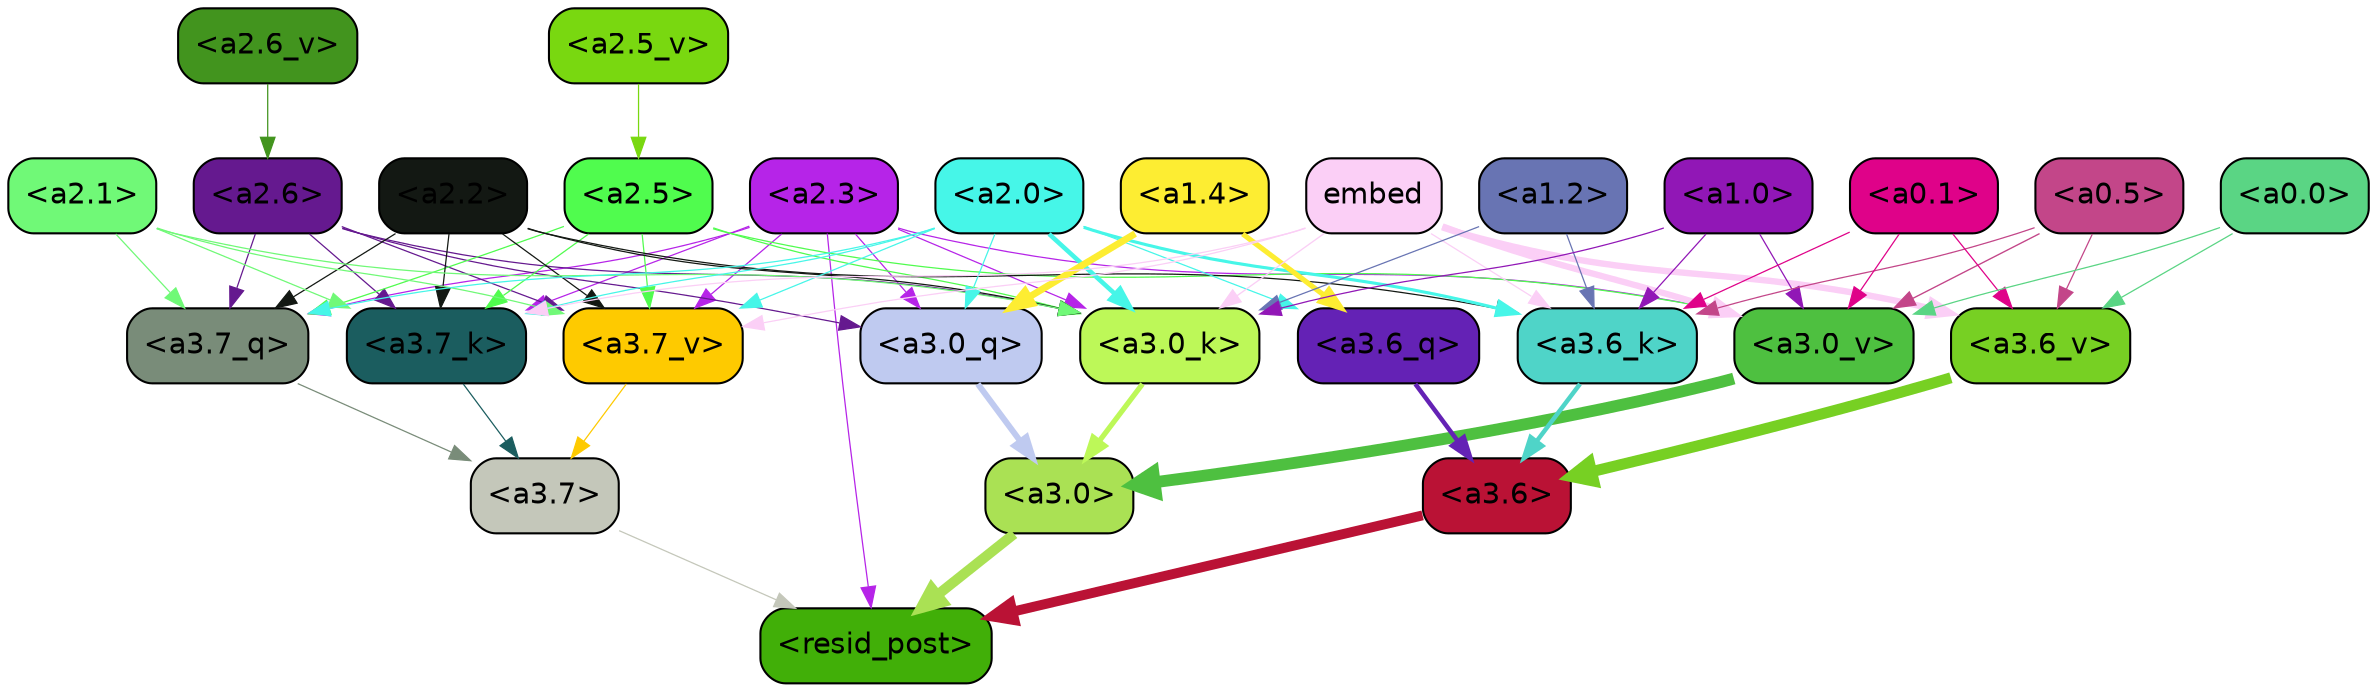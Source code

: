 strict digraph "" {
	graph [bgcolor=transparent,
		layout=dot,
		overlap=false,
		splines=true
	];
	"<a3.7>"	[color=black,
		fillcolor="#c4c7ba",
		fontname=Helvetica,
		shape=box,
		style="filled, rounded"];
	"<resid_post>"	[color=black,
		fillcolor="#41af08",
		fontname=Helvetica,
		shape=box,
		style="filled, rounded"];
	"<a3.7>" -> "<resid_post>"	[color="#c4c7ba",
		penwidth=0.6];
	"<a3.6>"	[color=black,
		fillcolor="#ba1235",
		fontname=Helvetica,
		shape=box,
		style="filled, rounded"];
	"<a3.6>" -> "<resid_post>"	[color="#ba1235",
		penwidth=4.7534414529800415];
	"<a3.0>"	[color=black,
		fillcolor="#aae154",
		fontname=Helvetica,
		shape=box,
		style="filled, rounded"];
	"<a3.0>" -> "<resid_post>"	[color="#aae154",
		penwidth=4.898576855659485];
	"<a2.3>"	[color=black,
		fillcolor="#b624e8",
		fontname=Helvetica,
		shape=box,
		style="filled, rounded"];
	"<a2.3>" -> "<resid_post>"	[color="#b624e8",
		penwidth=0.6];
	"<a3.7_q>"	[color=black,
		fillcolor="#798c79",
		fontname=Helvetica,
		shape=box,
		style="filled, rounded"];
	"<a2.3>" -> "<a3.7_q>"	[color="#b624e8",
		penwidth=0.6];
	"<a3.0_q>"	[color=black,
		fillcolor="#bfcaf0",
		fontname=Helvetica,
		shape=box,
		style="filled, rounded"];
	"<a2.3>" -> "<a3.0_q>"	[color="#b624e8",
		penwidth=0.6];
	"<a3.7_k>"	[color=black,
		fillcolor="#1b5d5f",
		fontname=Helvetica,
		shape=box,
		style="filled, rounded"];
	"<a2.3>" -> "<a3.7_k>"	[color="#b624e8",
		penwidth=0.6];
	"<a3.0_k>"	[color=black,
		fillcolor="#bdf858",
		fontname=Helvetica,
		shape=box,
		style="filled, rounded"];
	"<a2.3>" -> "<a3.0_k>"	[color="#b624e8",
		penwidth=0.6];
	"<a3.7_v>"	[color=black,
		fillcolor="#feca00",
		fontname=Helvetica,
		shape=box,
		style="filled, rounded"];
	"<a2.3>" -> "<a3.7_v>"	[color="#b624e8",
		penwidth=0.6];
	"<a3.0_v>"	[color=black,
		fillcolor="#4ec040",
		fontname=Helvetica,
		shape=box,
		style="filled, rounded"];
	"<a2.3>" -> "<a3.0_v>"	[color="#b624e8",
		penwidth=0.6];
	"<a3.7_q>" -> "<a3.7>"	[color="#798c79",
		penwidth=0.6];
	"<a3.6_q>"	[color=black,
		fillcolor="#6422b5",
		fontname=Helvetica,
		shape=box,
		style="filled, rounded"];
	"<a3.6_q>" -> "<a3.6>"	[color="#6422b5",
		penwidth=2.160832464694977];
	"<a3.0_q>" -> "<a3.0>"	[color="#bfcaf0",
		penwidth=2.870753765106201];
	"<a3.7_k>" -> "<a3.7>"	[color="#1b5d5f",
		penwidth=0.6];
	"<a3.6_k>"	[color=black,
		fillcolor="#4fd4c8",
		fontname=Helvetica,
		shape=box,
		style="filled, rounded"];
	"<a3.6_k>" -> "<a3.6>"	[color="#4fd4c8",
		penwidth=2.13908451795578];
	"<a3.0_k>" -> "<a3.0>"	[color="#bdf858",
		penwidth=2.520303964614868];
	"<a3.7_v>" -> "<a3.7>"	[color="#feca00",
		penwidth=0.6];
	"<a3.6_v>"	[color=black,
		fillcolor="#77d023",
		fontname=Helvetica,
		shape=box,
		style="filled, rounded"];
	"<a3.6_v>" -> "<a3.6>"	[color="#77d023",
		penwidth=5.297133803367615];
	"<a3.0_v>" -> "<a3.0>"	[color="#4ec040",
		penwidth=5.680712580680847];
	"<a2.6>"	[color=black,
		fillcolor="#65198f",
		fontname=Helvetica,
		shape=box,
		style="filled, rounded"];
	"<a2.6>" -> "<a3.7_q>"	[color="#65198f",
		penwidth=0.6];
	"<a2.6>" -> "<a3.0_q>"	[color="#65198f",
		penwidth=0.6];
	"<a2.6>" -> "<a3.7_k>"	[color="#65198f",
		penwidth=0.6];
	"<a2.6>" -> "<a3.0_k>"	[color="#65198f",
		penwidth=0.6];
	"<a2.6>" -> "<a3.7_v>"	[color="#65198f",
		penwidth=0.6];
	"<a2.5>"	[color=black,
		fillcolor="#50fc4e",
		fontname=Helvetica,
		shape=box,
		style="filled, rounded"];
	"<a2.5>" -> "<a3.7_q>"	[color="#50fc4e",
		penwidth=0.6];
	"<a2.5>" -> "<a3.7_k>"	[color="#50fc4e",
		penwidth=0.6];
	"<a2.5>" -> "<a3.0_k>"	[color="#50fc4e",
		penwidth=0.6];
	"<a2.5>" -> "<a3.7_v>"	[color="#50fc4e",
		penwidth=0.6];
	"<a2.5>" -> "<a3.0_v>"	[color="#50fc4e",
		penwidth=0.6];
	"<a2.2>"	[color=black,
		fillcolor="#131813",
		fontname=Helvetica,
		shape=box,
		style="filled, rounded"];
	"<a2.2>" -> "<a3.7_q>"	[color="#131813",
		penwidth=0.6];
	"<a2.2>" -> "<a3.7_k>"	[color="#131813",
		penwidth=0.6];
	"<a2.2>" -> "<a3.6_k>"	[color="#131813",
		penwidth=0.6];
	"<a2.2>" -> "<a3.0_k>"	[color="#131813",
		penwidth=0.6];
	"<a2.2>" -> "<a3.7_v>"	[color="#131813",
		penwidth=0.6];
	"<a2.1>"	[color=black,
		fillcolor="#70f977",
		fontname=Helvetica,
		shape=box,
		style="filled, rounded"];
	"<a2.1>" -> "<a3.7_q>"	[color="#70f977",
		penwidth=0.6];
	"<a2.1>" -> "<a3.7_k>"	[color="#70f977",
		penwidth=0.6];
	"<a2.1>" -> "<a3.0_k>"	[color="#70f977",
		penwidth=0.6];
	"<a2.1>" -> "<a3.7_v>"	[color="#70f977",
		penwidth=0.6];
	"<a2.0>"	[color=black,
		fillcolor="#46f6e8",
		fontname=Helvetica,
		shape=box,
		style="filled, rounded"];
	"<a2.0>" -> "<a3.7_q>"	[color="#46f6e8",
		penwidth=0.6];
	"<a2.0>" -> "<a3.6_q>"	[color="#46f6e8",
		penwidth=0.6];
	"<a2.0>" -> "<a3.0_q>"	[color="#46f6e8",
		penwidth=0.6];
	"<a2.0>" -> "<a3.7_k>"	[color="#46f6e8",
		penwidth=0.6];
	"<a2.0>" -> "<a3.6_k>"	[color="#46f6e8",
		penwidth=1.4957321882247925];
	"<a2.0>" -> "<a3.0_k>"	[color="#46f6e8",
		penwidth=2.18752121925354];
	"<a2.0>" -> "<a3.7_v>"	[color="#46f6e8",
		penwidth=0.6];
	"<a1.4>"	[color=black,
		fillcolor="#fded32",
		fontname=Helvetica,
		shape=box,
		style="filled, rounded"];
	"<a1.4>" -> "<a3.6_q>"	[color="#fded32",
		penwidth=2.4829938411712646];
	"<a1.4>" -> "<a3.0_q>"	[color="#fded32",
		penwidth=3.299744725227356];
	embed	[color=black,
		fillcolor="#fbcff6",
		fontname=Helvetica,
		shape=box,
		style="filled, rounded"];
	embed -> "<a3.7_k>"	[color="#fbcff6",
		penwidth=0.6];
	embed -> "<a3.6_k>"	[color="#fbcff6",
		penwidth=0.6];
	embed -> "<a3.0_k>"	[color="#fbcff6",
		penwidth=0.6394047290086746];
	embed -> "<a3.7_v>"	[color="#fbcff6",
		penwidth=0.6];
	embed -> "<a3.6_v>"	[color="#fbcff6",
		penwidth=3.067279100418091];
	embed -> "<a3.0_v>"	[color="#fbcff6",
		penwidth=3.0212591886520386];
	"<a1.2>"	[color=black,
		fillcolor="#6874b3",
		fontname=Helvetica,
		shape=box,
		style="filled, rounded"];
	"<a1.2>" -> "<a3.6_k>"	[color="#6874b3",
		penwidth=0.6];
	"<a1.2>" -> "<a3.0_k>"	[color="#6874b3",
		penwidth=0.6];
	"<a1.0>"	[color=black,
		fillcolor="#9117b6",
		fontname=Helvetica,
		shape=box,
		style="filled, rounded"];
	"<a1.0>" -> "<a3.6_k>"	[color="#9117b6",
		penwidth=0.6];
	"<a1.0>" -> "<a3.0_k>"	[color="#9117b6",
		penwidth=0.6];
	"<a1.0>" -> "<a3.0_v>"	[color="#9117b6",
		penwidth=0.6];
	"<a0.5>"	[color=black,
		fillcolor="#c34689",
		fontname=Helvetica,
		shape=box,
		style="filled, rounded"];
	"<a0.5>" -> "<a3.6_k>"	[color="#c34689",
		penwidth=0.6];
	"<a0.5>" -> "<a3.6_v>"	[color="#c34689",
		penwidth=0.6];
	"<a0.5>" -> "<a3.0_v>"	[color="#c34689",
		penwidth=0.648682102560997];
	"<a0.1>"	[color=black,
		fillcolor="#df0289",
		fontname=Helvetica,
		shape=box,
		style="filled, rounded"];
	"<a0.1>" -> "<a3.6_k>"	[color="#df0289",
		penwidth=0.6];
	"<a0.1>" -> "<a3.6_v>"	[color="#df0289",
		penwidth=0.6];
	"<a0.1>" -> "<a3.0_v>"	[color="#df0289",
		penwidth=0.6];
	"<a0.0>"	[color=black,
		fillcolor="#5ad584",
		fontname=Helvetica,
		shape=box,
		style="filled, rounded"];
	"<a0.0>" -> "<a3.6_v>"	[color="#5ad584",
		penwidth=0.6];
	"<a0.0>" -> "<a3.0_v>"	[color="#5ad584",
		penwidth=0.6];
	"<a2.6_v>"	[color=black,
		fillcolor="#42941e",
		fontname=Helvetica,
		shape=box,
		style="filled, rounded"];
	"<a2.6_v>" -> "<a2.6>"	[color="#42941e",
		penwidth=0.6];
	"<a2.5_v>"	[color=black,
		fillcolor="#79d810",
		fontname=Helvetica,
		shape=box,
		style="filled, rounded"];
	"<a2.5_v>" -> "<a2.5>"	[color="#79d810",
		penwidth=0.6];
}
